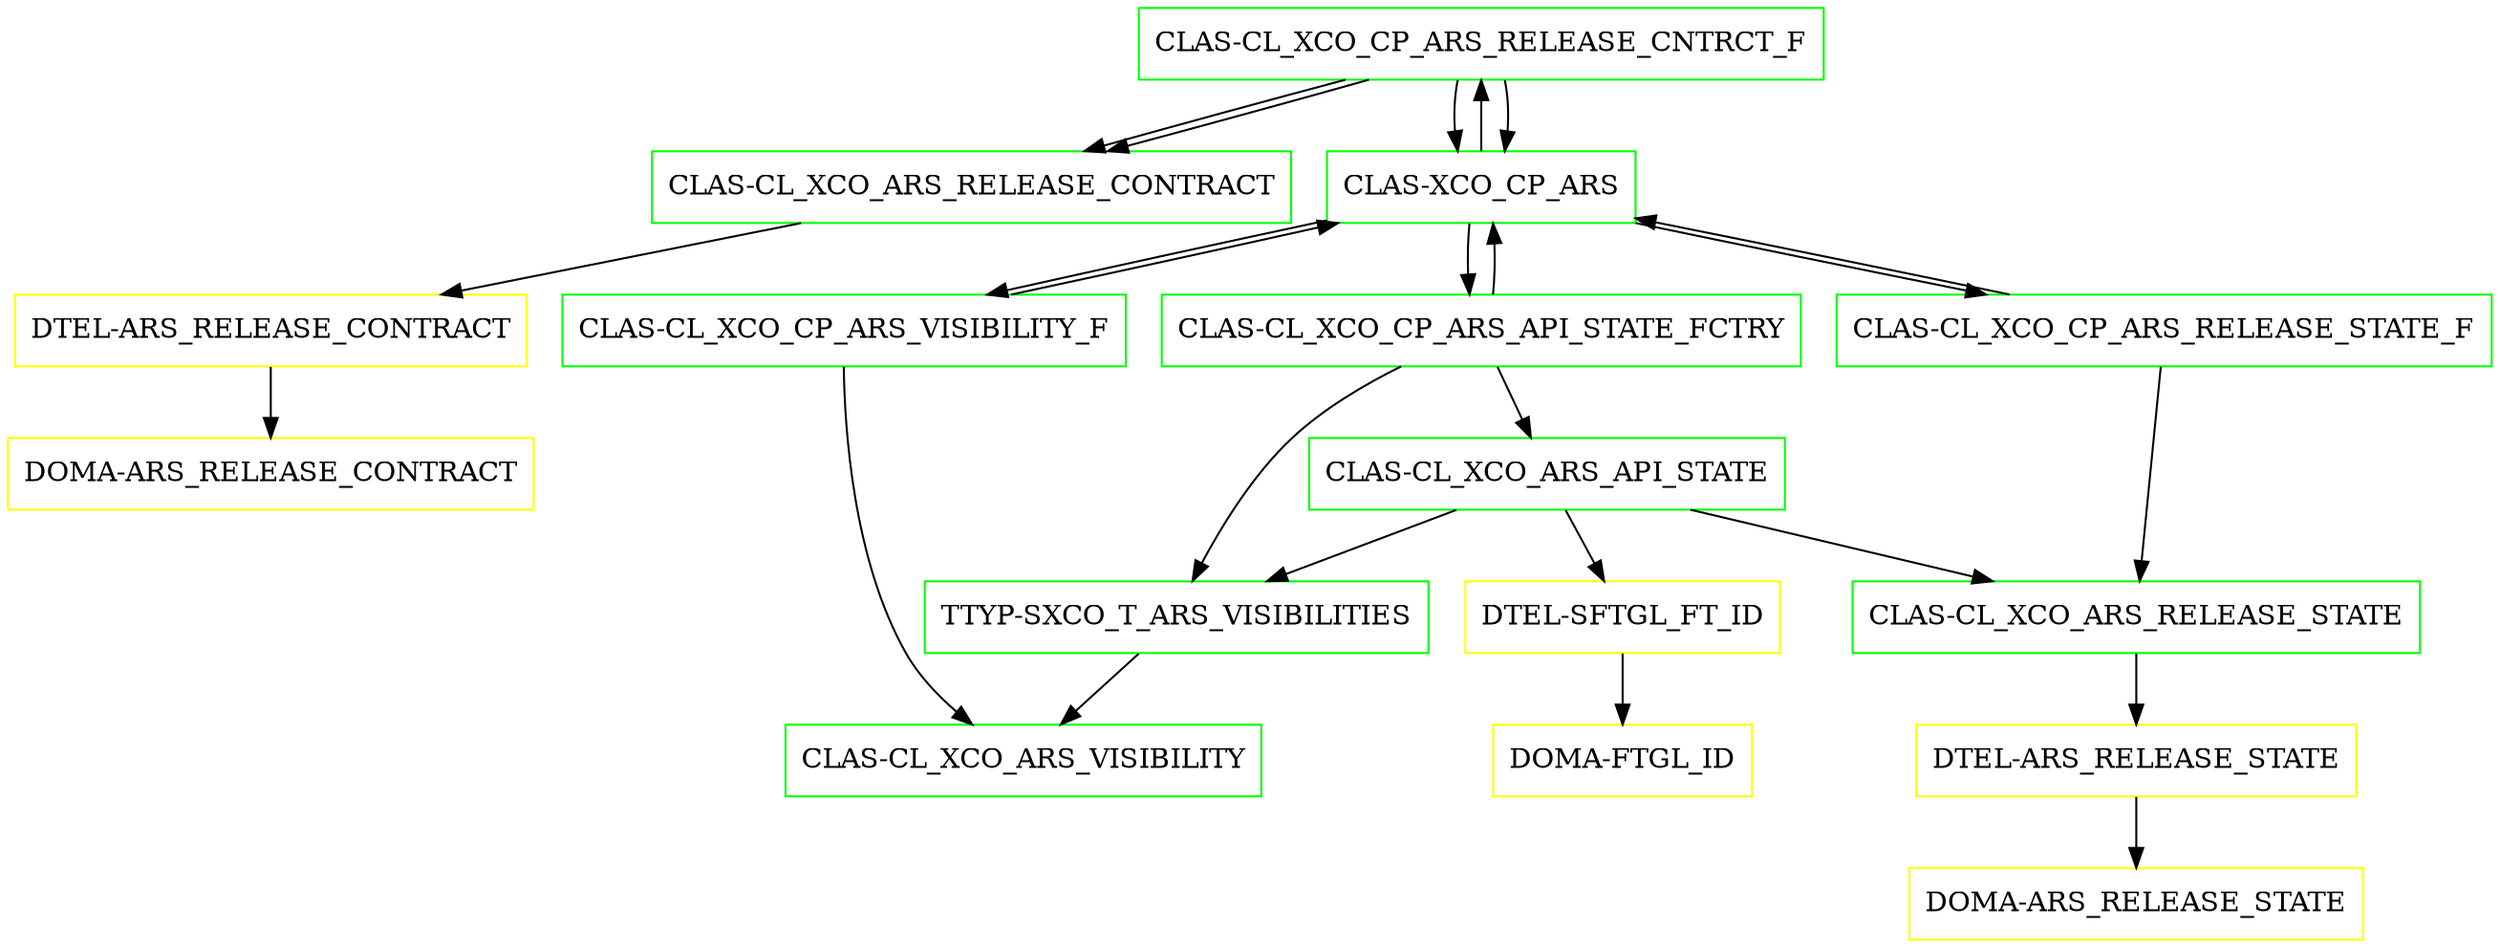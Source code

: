 digraph G {
  "CLAS-CL_XCO_CP_ARS_RELEASE_CNTRCT_F" [shape=box,color=green];
  "CLAS-CL_XCO_ARS_RELEASE_CONTRACT" [shape=box,color=green,URL="./CLAS_CL_XCO_ARS_RELEASE_CONTRACT.html"];
  "DTEL-ARS_RELEASE_CONTRACT" [shape=box,color=yellow,URL="./DTEL_ARS_RELEASE_CONTRACT.html"];
  "DOMA-ARS_RELEASE_CONTRACT" [shape=box,color=yellow,URL="./DOMA_ARS_RELEASE_CONTRACT.html"];
  "CLAS-XCO_CP_ARS" [shape=box,color=green,URL="./CLAS_XCO_CP_ARS.html"];
  "CLAS-CL_XCO_CP_ARS_API_STATE_FCTRY" [shape=box,color=green,URL="./CLAS_CL_XCO_CP_ARS_API_STATE_FCTRY.html"];
  "CLAS-CL_XCO_ARS_API_STATE" [shape=box,color=green,URL="./CLAS_CL_XCO_ARS_API_STATE.html"];
  "CLAS-CL_XCO_ARS_RELEASE_STATE" [shape=box,color=green,URL="./CLAS_CL_XCO_ARS_RELEASE_STATE.html"];
  "DTEL-ARS_RELEASE_STATE" [shape=box,color=yellow,URL="./DTEL_ARS_RELEASE_STATE.html"];
  "DOMA-ARS_RELEASE_STATE" [shape=box,color=yellow,URL="./DOMA_ARS_RELEASE_STATE.html"];
  "TTYP-SXCO_T_ARS_VISIBILITIES" [shape=box,color=green,URL="./TTYP_SXCO_T_ARS_VISIBILITIES.html"];
  "CLAS-CL_XCO_ARS_VISIBILITY" [shape=box,color=green,URL="./CLAS_CL_XCO_ARS_VISIBILITY.html"];
  "DTEL-SFTGL_FT_ID" [shape=box,color=yellow,URL="./DTEL_SFTGL_FT_ID.html"];
  "DOMA-FTGL_ID" [shape=box,color=yellow,URL="./DOMA_FTGL_ID.html"];
  "CLAS-CL_XCO_CP_ARS_VISIBILITY_F" [shape=box,color=green,URL="./CLAS_CL_XCO_CP_ARS_VISIBILITY_F.html"];
  "CLAS-CL_XCO_CP_ARS_RELEASE_STATE_F" [shape=box,color=green,URL="./CLAS_CL_XCO_CP_ARS_RELEASE_STATE_F.html"];
  "CLAS-CL_XCO_CP_ARS_RELEASE_CNTRCT_F" [shape=box,color=green,URL="./CLAS_CL_XCO_CP_ARS_RELEASE_CNTRCT_F.html"];
  "CLAS-CL_XCO_CP_ARS_RELEASE_CNTRCT_F" -> "CLAS-XCO_CP_ARS";
  "CLAS-CL_XCO_CP_ARS_RELEASE_CNTRCT_F" -> "CLAS-CL_XCO_ARS_RELEASE_CONTRACT";
  "CLAS-CL_XCO_ARS_RELEASE_CONTRACT" -> "DTEL-ARS_RELEASE_CONTRACT";
  "DTEL-ARS_RELEASE_CONTRACT" -> "DOMA-ARS_RELEASE_CONTRACT";
  "CLAS-XCO_CP_ARS" -> "CLAS-CL_XCO_CP_ARS_RELEASE_CNTRCT_F";
  "CLAS-XCO_CP_ARS" -> "CLAS-CL_XCO_CP_ARS_RELEASE_STATE_F";
  "CLAS-XCO_CP_ARS" -> "CLAS-CL_XCO_CP_ARS_VISIBILITY_F";
  "CLAS-XCO_CP_ARS" -> "CLAS-CL_XCO_CP_ARS_API_STATE_FCTRY";
  "CLAS-CL_XCO_CP_ARS_API_STATE_FCTRY" -> "TTYP-SXCO_T_ARS_VISIBILITIES";
  "CLAS-CL_XCO_CP_ARS_API_STATE_FCTRY" -> "CLAS-XCO_CP_ARS";
  "CLAS-CL_XCO_CP_ARS_API_STATE_FCTRY" -> "CLAS-CL_XCO_ARS_API_STATE";
  "CLAS-CL_XCO_ARS_API_STATE" -> "DTEL-SFTGL_FT_ID";
  "CLAS-CL_XCO_ARS_API_STATE" -> "TTYP-SXCO_T_ARS_VISIBILITIES";
  "CLAS-CL_XCO_ARS_API_STATE" -> "CLAS-CL_XCO_ARS_RELEASE_STATE";
  "CLAS-CL_XCO_ARS_RELEASE_STATE" -> "DTEL-ARS_RELEASE_STATE";
  "DTEL-ARS_RELEASE_STATE" -> "DOMA-ARS_RELEASE_STATE";
  "TTYP-SXCO_T_ARS_VISIBILITIES" -> "CLAS-CL_XCO_ARS_VISIBILITY";
  "DTEL-SFTGL_FT_ID" -> "DOMA-FTGL_ID";
  "CLAS-CL_XCO_CP_ARS_VISIBILITY_F" -> "CLAS-XCO_CP_ARS";
  "CLAS-CL_XCO_CP_ARS_VISIBILITY_F" -> "CLAS-CL_XCO_ARS_VISIBILITY";
  "CLAS-CL_XCO_CP_ARS_RELEASE_STATE_F" -> "CLAS-XCO_CP_ARS";
  "CLAS-CL_XCO_CP_ARS_RELEASE_STATE_F" -> "CLAS-CL_XCO_ARS_RELEASE_STATE";
  "CLAS-CL_XCO_CP_ARS_RELEASE_CNTRCT_F" -> "CLAS-XCO_CP_ARS";
  "CLAS-CL_XCO_CP_ARS_RELEASE_CNTRCT_F" -> "CLAS-CL_XCO_ARS_RELEASE_CONTRACT";
}
